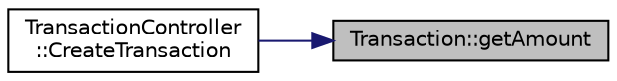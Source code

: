 digraph "Transaction::getAmount"
{
 // LATEX_PDF_SIZE
  edge [fontname="Helvetica",fontsize="10",labelfontname="Helvetica",labelfontsize="10"];
  node [fontname="Helvetica",fontsize="10",shape=record];
  rankdir="RL";
  Node1 [label="Transaction::getAmount",height=0.2,width=0.4,color="black", fillcolor="grey75", style="filled", fontcolor="black",tooltip=" "];
  Node1 -> Node2 [dir="back",color="midnightblue",fontsize="10",style="solid",fontname="Helvetica"];
  Node2 [label="TransactionController\l::CreateTransaction",height=0.2,width=0.4,color="black", fillcolor="white", style="filled",URL="$class_transaction_controller.html#a2f40e5157d115d10d36d1c0525b77f2d",tooltip="CreateTransaction creates a transaction based on Transaction model."];
}
